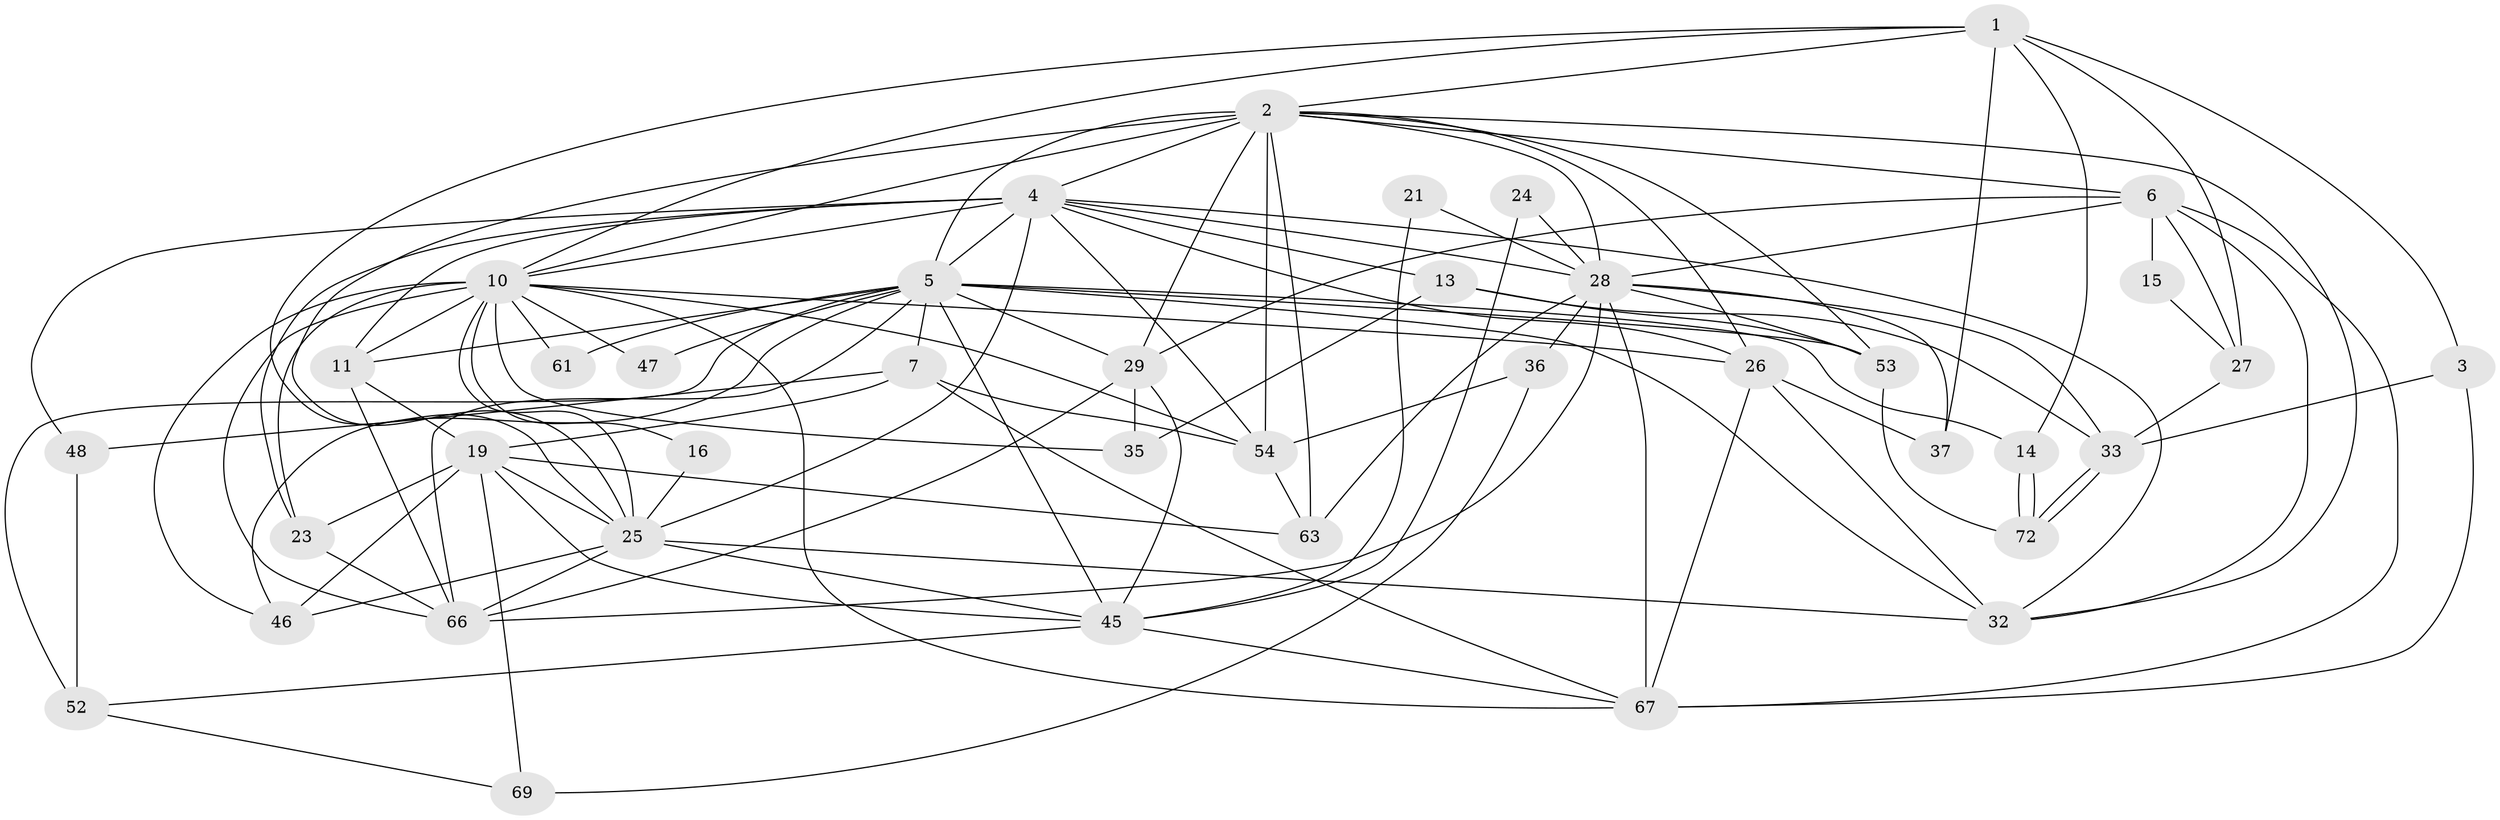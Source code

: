 // original degree distribution, {4: 0.3, 3: 0.2375, 5: 0.2, 7: 0.0375, 8: 0.0375, 2: 0.15, 6: 0.0375}
// Generated by graph-tools (version 1.1) at 2025/14/03/09/25 04:14:53]
// undirected, 40 vertices, 114 edges
graph export_dot {
graph [start="1"]
  node [color=gray90,style=filled];
  1 [super="+40"];
  2 [super="+9+42"];
  3 [super="+22"];
  4 [super="+49+12"];
  5 [super="+18+30"];
  6;
  7 [super="+8"];
  10 [super="+58+70"];
  11 [super="+78"];
  13 [super="+20"];
  14;
  15;
  16;
  19 [super="+50"];
  21;
  23;
  24;
  25 [super="+68+71"];
  26 [super="+56"];
  27 [super="+77"];
  28 [super="+41+31"];
  29 [super="+79+43+44"];
  32 [super="+74"];
  33;
  35;
  36;
  37;
  45 [super="+76"];
  46;
  47;
  48;
  52;
  53 [super="+57"];
  54 [super="+73"];
  61;
  63;
  66 [super="+75"];
  67;
  69;
  72;
  1 -- 37;
  1 -- 14;
  1 -- 25;
  1 -- 3;
  1 -- 10;
  1 -- 27;
  1 -- 2;
  2 -- 25;
  2 -- 6;
  2 -- 28;
  2 -- 63;
  2 -- 4;
  2 -- 32;
  2 -- 53;
  2 -- 26;
  2 -- 29;
  2 -- 54;
  2 -- 10;
  2 -- 5 [weight=2];
  3 -- 67;
  3 -- 33;
  4 -- 10;
  4 -- 28;
  4 -- 26;
  4 -- 5;
  4 -- 25;
  4 -- 32;
  4 -- 48;
  4 -- 54;
  4 -- 23;
  4 -- 11;
  4 -- 13;
  5 -- 61;
  5 -- 32;
  5 -- 66;
  5 -- 7;
  5 -- 14;
  5 -- 46;
  5 -- 47;
  5 -- 52 [weight=2];
  5 -- 45;
  5 -- 53;
  5 -- 11;
  5 -- 29;
  6 -- 15;
  6 -- 27;
  6 -- 32;
  6 -- 67;
  6 -- 29;
  6 -- 28;
  7 -- 67;
  7 -- 48;
  7 -- 54;
  7 -- 19;
  10 -- 67;
  10 -- 16;
  10 -- 23;
  10 -- 61;
  10 -- 25;
  10 -- 54;
  10 -- 47;
  10 -- 66;
  10 -- 35;
  10 -- 26;
  10 -- 11;
  10 -- 46;
  11 -- 19 [weight=2];
  11 -- 66;
  13 -- 53;
  13 -- 35;
  13 -- 33;
  14 -- 72;
  14 -- 72;
  15 -- 27;
  16 -- 25;
  19 -- 69;
  19 -- 45;
  19 -- 46;
  19 -- 23;
  19 -- 25;
  19 -- 63;
  21 -- 28;
  21 -- 45;
  23 -- 66;
  24 -- 45;
  24 -- 28;
  25 -- 45;
  25 -- 46;
  25 -- 32;
  25 -- 66;
  26 -- 67;
  26 -- 37;
  26 -- 32;
  27 -- 33;
  28 -- 66;
  28 -- 67 [weight=2];
  28 -- 37;
  28 -- 53;
  28 -- 33;
  28 -- 36;
  28 -- 63;
  29 -- 66 [weight=2];
  29 -- 35;
  29 -- 45;
  33 -- 72;
  33 -- 72;
  36 -- 69;
  36 -- 54;
  45 -- 67;
  45 -- 52;
  48 -- 52;
  52 -- 69;
  53 -- 72;
  54 -- 63;
}
